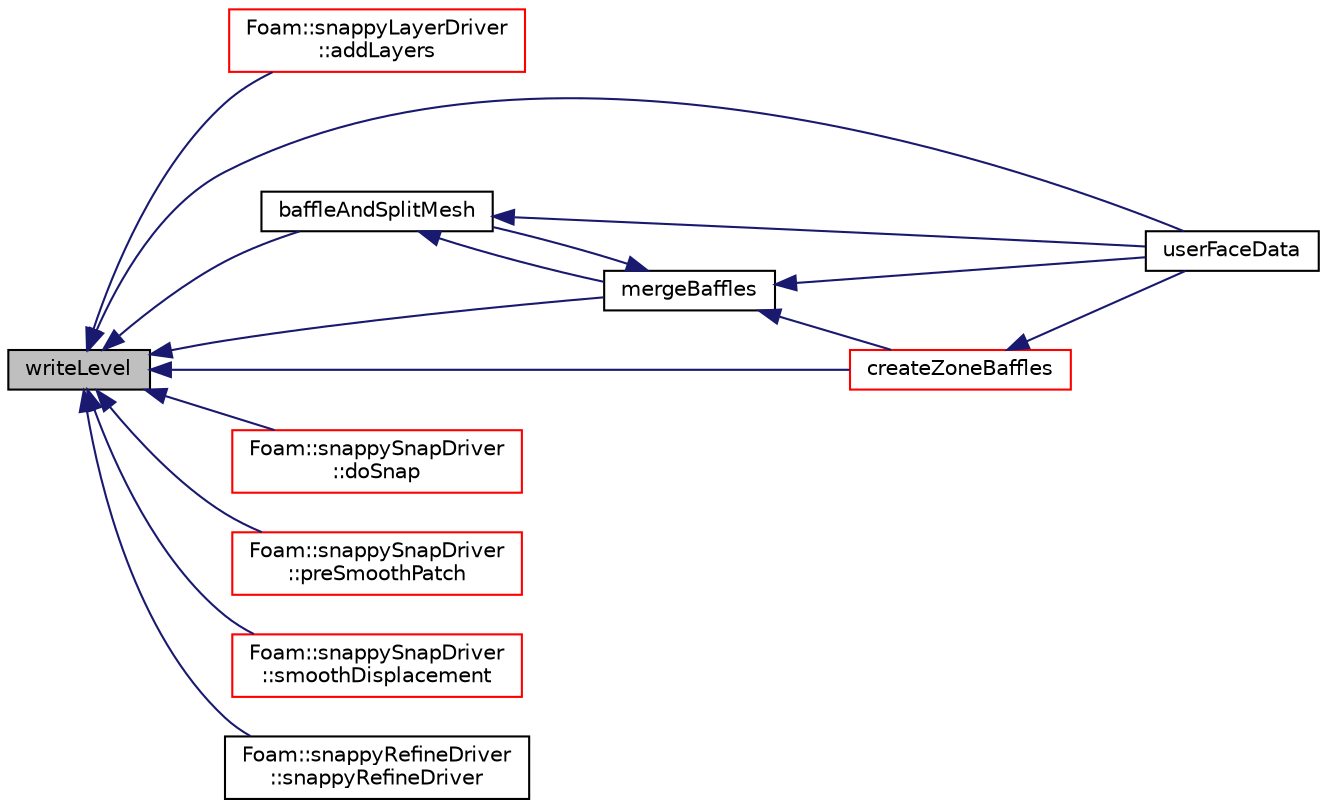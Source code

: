 digraph "writeLevel"
{
  bgcolor="transparent";
  edge [fontname="Helvetica",fontsize="10",labelfontname="Helvetica",labelfontsize="10"];
  node [fontname="Helvetica",fontsize="10",shape=record];
  rankdir="LR";
  Node18667 [label="writeLevel",height=0.2,width=0.4,color="black", fillcolor="grey75", style="filled", fontcolor="black"];
  Node18667 -> Node18668 [dir="back",color="midnightblue",fontsize="10",style="solid",fontname="Helvetica"];
  Node18668 [label="Foam::snappyLayerDriver\l::addLayers",height=0.2,width=0.4,color="red",URL="$a25909.html#a2654851d1ffedc26e8ff1424f7097ba6",tooltip="Add cell layers. "];
  Node18667 -> Node18671 [dir="back",color="midnightblue",fontsize="10",style="solid",fontname="Helvetica"];
  Node18671 [label="baffleAndSplitMesh",height=0.2,width=0.4,color="black",URL="$a25857.html#acb8d36155594ec3a96e6b94925c85881",tooltip="Split off unreachable areas of mesh. "];
  Node18671 -> Node18672 [dir="back",color="midnightblue",fontsize="10",style="solid",fontname="Helvetica"];
  Node18672 [label="mergeBaffles",height=0.2,width=0.4,color="black",URL="$a25857.html#aa959f1ef1377d3a4eaac5ff099280e50",tooltip="Merge baffles. Gets pairs of faces. "];
  Node18672 -> Node18671 [dir="back",color="midnightblue",fontsize="10",style="solid",fontname="Helvetica"];
  Node18672 -> Node18673 [dir="back",color="midnightblue",fontsize="10",style="solid",fontname="Helvetica"];
  Node18673 [label="createZoneBaffles",height=0.2,width=0.4,color="red",URL="$a25857.html#a79af0bcc267d8fda8b3f4e683cac915b",tooltip="Create baffles for faces straddling zoned surfaces. Return. "];
  Node18673 -> Node18675 [dir="back",color="midnightblue",fontsize="10",style="solid",fontname="Helvetica"];
  Node18675 [label="userFaceData",height=0.2,width=0.4,color="black",URL="$a25857.html#a2cb6efa4184bedfbed60b069881c26a3"];
  Node18672 -> Node18675 [dir="back",color="midnightblue",fontsize="10",style="solid",fontname="Helvetica"];
  Node18671 -> Node18675 [dir="back",color="midnightblue",fontsize="10",style="solid",fontname="Helvetica"];
  Node18667 -> Node18673 [dir="back",color="midnightblue",fontsize="10",style="solid",fontname="Helvetica"];
  Node18667 -> Node18676 [dir="back",color="midnightblue",fontsize="10",style="solid",fontname="Helvetica"];
  Node18676 [label="Foam::snappySnapDriver\l::doSnap",height=0.2,width=0.4,color="red",URL="$a25921.html#adf0870a8be4483ecdb73b26b20d027ee"];
  Node18667 -> Node18672 [dir="back",color="midnightblue",fontsize="10",style="solid",fontname="Helvetica"];
  Node18667 -> Node18684 [dir="back",color="midnightblue",fontsize="10",style="solid",fontname="Helvetica"];
  Node18684 [label="Foam::snappySnapDriver\l::preSmoothPatch",height=0.2,width=0.4,color="red",URL="$a25921.html#a5328524e4037f1f8ecb542c16492d6b9",tooltip="Smooth the mesh (patch and internal) to increase visibility. "];
  Node18667 -> Node18679 [dir="back",color="midnightblue",fontsize="10",style="solid",fontname="Helvetica"];
  Node18679 [label="Foam::snappySnapDriver\l::smoothDisplacement",height=0.2,width=0.4,color="red",URL="$a25921.html#ab9edad6f253859d05fb0b849fc55f5e2",tooltip="Smooth the displacement field to the internal. "];
  Node18667 -> Node18688 [dir="back",color="midnightblue",fontsize="10",style="solid",fontname="Helvetica"];
  Node18688 [label="Foam::snappyRefineDriver\l::snappyRefineDriver",height=0.2,width=0.4,color="black",URL="$a25917.html#a5675da79b1a5d194aa113611d3b9e024",tooltip="Construct from components. "];
  Node18667 -> Node18675 [dir="back",color="midnightblue",fontsize="10",style="solid",fontname="Helvetica"];
}
